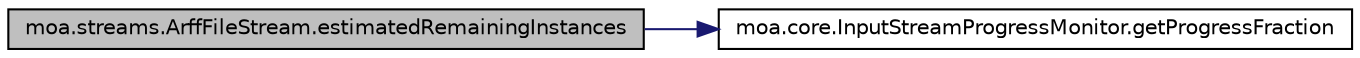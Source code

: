 digraph G
{
  edge [fontname="Helvetica",fontsize="10",labelfontname="Helvetica",labelfontsize="10"];
  node [fontname="Helvetica",fontsize="10",shape=record];
  rankdir=LR;
  Node1 [label="moa.streams.ArffFileStream.estimatedRemainingInstances",height=0.2,width=0.4,color="black", fillcolor="grey75", style="filled" fontcolor="black"];
  Node1 -> Node2 [color="midnightblue",fontsize="10",style="solid",fontname="Helvetica"];
  Node2 [label="moa.core.InputStreamProgressMonitor.getProgressFraction",height=0.2,width=0.4,color="black", fillcolor="white", style="filled",URL="$classmoa_1_1core_1_1InputStreamProgressMonitor.html#a2b46930d2082a34b8157f1dd0b1c8df5"];
}
